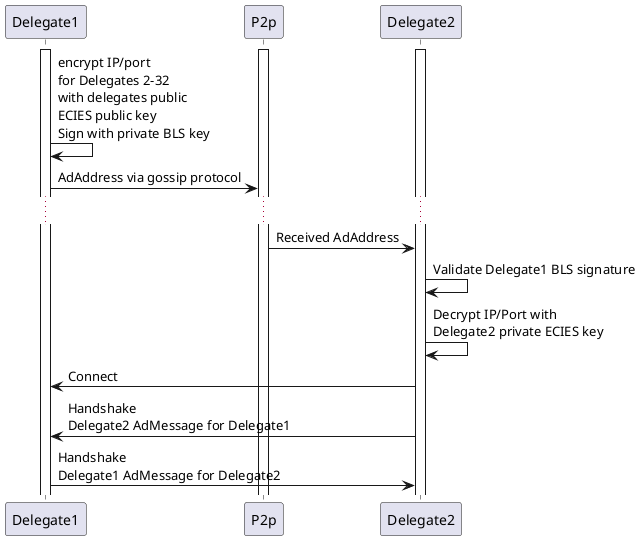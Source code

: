 @startuml

activate Delegate1
activate P2p
activate Delegate2

Delegate1 -> Delegate1 : encrypt IP/port\nfor Delegates 2-32\n\
with delegates public\nECIES public key\nSign with private BLS key

Delegate1 -> P2p : AdAddress via gossip protocol
...
P2p -> Delegate2 : Received AdAddress

Delegate2 -> Delegate2 : Validate Delegate1 BLS signature
Delegate2 -> Delegate2 : Decrypt IP/Port with\nDelegate2 private ECIES key

Delegate2 -> Delegate1 : Connect
Delegate2 -> Delegate1 : Handshake\nDelegate2 AdMessage for Delegate1
Delegate1 -> Delegate2 : Handshake\nDelegate1 AdMessage for Delegate2

@enduml